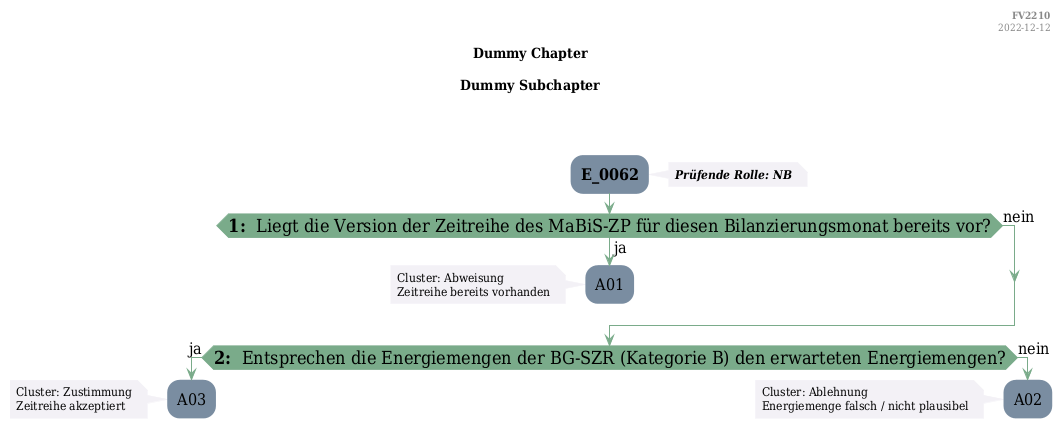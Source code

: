 @startuml
skinparam Shadowing false
skinparam NoteBorderColor #f3f1f6
skinparam NoteBackgroundColor #f3f1f6
skinparam NoteFontSize 12
skinparam ActivityBorderColor none
skinparam ActivityBackgroundColor #7a8da1
skinparam ActivityFontSize 16
skinparam ArrowColor #7aab8a
skinparam ArrowFontSize 16
skinparam ActivityDiamondBackgroundColor #7aab8a
skinparam ActivityDiamondBorderColor #7aab8a
skinparam ActivityDiamondFontSize 18
skinparam defaultFontName DejaVu Serif Condensed
skinparam ActivityEndColor #669580

header
<b>FV2210
2022-12-12
endheader

title
Dummy Chapter

Dummy Subchapter



end title
:<b>E_0062</b>;
note right
<b><i>Prüfende Rolle: NB
end note

if (<b>1: </b> Liegt die Version der Zeitreihe des MaBiS-ZP für diesen Bilanzierungsmonat bereits vor?) then (ja)
    :A01;
    note left
        Cluster: Abweisung
        Zeitreihe bereits vorhanden
    endnote
    kill;
else (nein)
endif
if (<b>2: </b> Entsprechen die Energiemengen der BG-SZR (Kategorie B&#41; den erwarteten Energiemengen?) then (ja)
    :A03;
    note left
        Cluster: Zustimmung
        Zeitreihe akzeptiert
    endnote
    kill;
else (nein)
    :A02;
    note left
        Cluster: Ablehnung
        Energiemenge falsch / nicht plausibel
    endnote
    kill;
endif

@enduml
